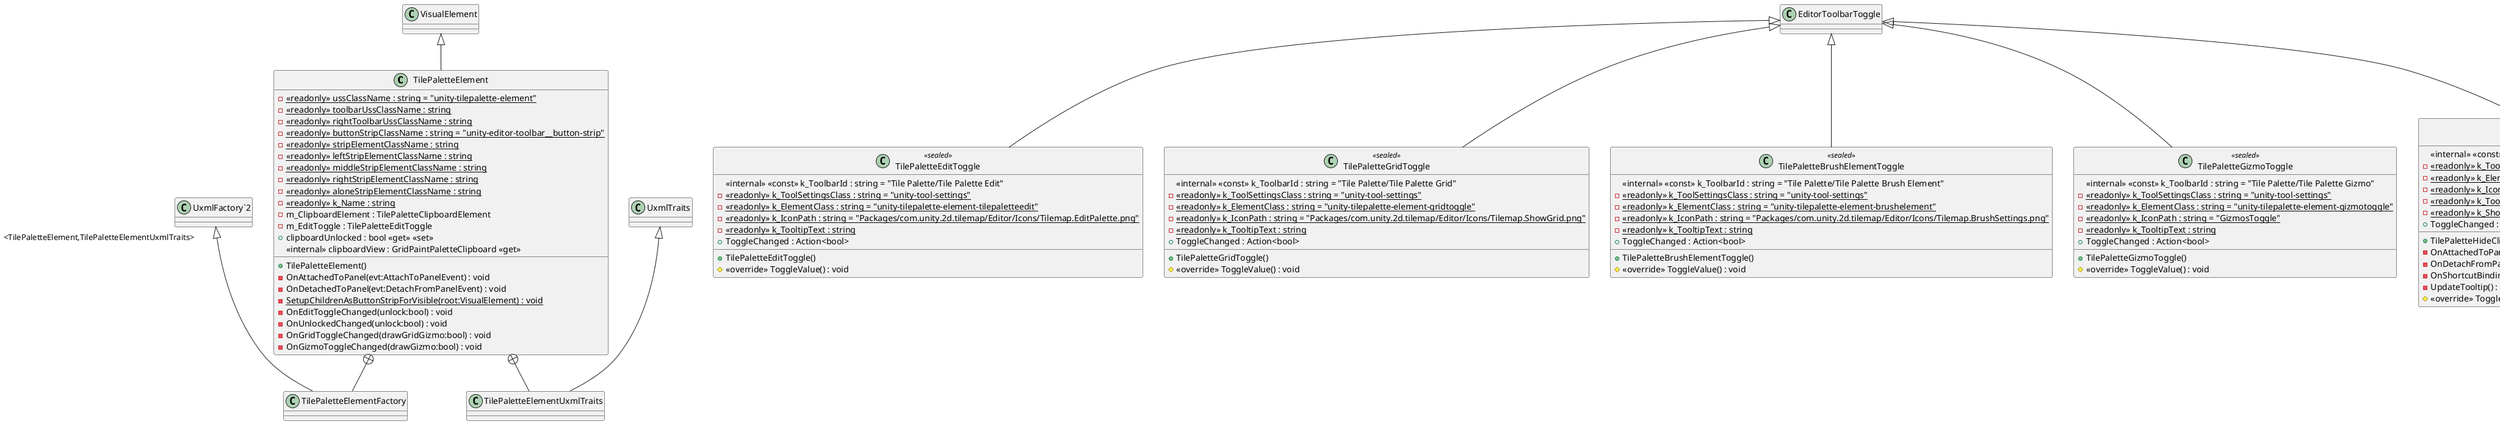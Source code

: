 @startuml
class TilePaletteElement {
    - {static} <<readonly>> ussClassName : string = "unity-tilepalette-element"
    - {static} <<readonly>> toolbarUssClassName : string
    - {static} <<readonly>> rightToolbarUssClassName : string
    - {static} <<readonly>> buttonStripClassName : string = "unity-editor-toolbar__button-strip"
    - {static} <<readonly>> stripElementClassName : string
    - {static} <<readonly>> leftStripElementClassName : string
    - {static} <<readonly>> middleStripElementClassName : string
    - {static} <<readonly>> rightStripElementClassName : string
    - {static} <<readonly>> aloneStripElementClassName : string
    - {static} <<readonly>> k_Name : string
    - m_ClipboardElement : TilePaletteClipboardElement
    - m_EditToggle : TilePaletteEditToggle
    + clipboardUnlocked : bool <<get>> <<set>>
    <<internal>> clipboardView : GridPaintPaletteClipboard <<get>>
    + TilePaletteElement()
    - OnAttachedToPanel(evt:AttachToPanelEvent) : void
    - OnDetachedToPanel(evt:DetachFromPanelEvent) : void
    - {static} SetupChildrenAsButtonStripForVisible(root:VisualElement) : void
    - OnEditToggleChanged(unlock:bool) : void
    - OnUnlockedChanged(unlock:bool) : void
    - OnGridToggleChanged(drawGridGizmo:bool) : void
    - OnGizmoToggleChanged(drawGizmo:bool) : void
}
class TilePaletteEditToggle <<sealed>> {
    <<internal>> <<const>> k_ToolbarId : string = "Tile Palette/Tile Palette Edit"
    - {static} <<readonly>> k_ToolSettingsClass : string = "unity-tool-settings"
    - {static} <<readonly>> k_ElementClass : string = "unity-tilepalette-element-tilepaletteedit"
    - {static} <<readonly>> k_IconPath : string = "Packages/com.unity.2d.tilemap/Editor/Icons/Tilemap.EditPalette.png"
    - {static} <<readonly>> k_TooltipText : string
    + ToggleChanged : Action<bool>
    + TilePaletteEditToggle()
    # <<override>> ToggleValue() : void
}
class TilePaletteGridToggle <<sealed>> {
    <<internal>> <<const>> k_ToolbarId : string = "Tile Palette/Tile Palette Grid"
    - {static} <<readonly>> k_ToolSettingsClass : string = "unity-tool-settings"
    - {static} <<readonly>> k_ElementClass : string = "unity-tilepalette-element-gridtoggle"
    - {static} <<readonly>> k_IconPath : string = "Packages/com.unity.2d.tilemap/Editor/Icons/Tilemap.ShowGrid.png"
    - {static} <<readonly>> k_TooltipText : string
    + ToggleChanged : Action<bool>
    + TilePaletteGridToggle()
    # <<override>> ToggleValue() : void
}
class TilePaletteBrushElementToggle <<sealed>> {
    <<internal>> <<const>> k_ToolbarId : string = "Tile Palette/Tile Palette Brush Element"
    - {static} <<readonly>> k_ToolSettingsClass : string = "unity-tool-settings"
    - {static} <<readonly>> k_ElementClass : string = "unity-tilepalette-element-brushelement"
    - {static} <<readonly>> k_IconPath : string = "Packages/com.unity.2d.tilemap/Editor/Icons/Tilemap.BrushSettings.png"
    - {static} <<readonly>> k_TooltipText : string
    + ToggleChanged : Action<bool>
    + TilePaletteBrushElementToggle()
    # <<override>> ToggleValue() : void
}
class TilePaletteGizmoToggle <<sealed>> {
    <<internal>> <<const>> k_ToolbarId : string = "Tile Palette/Tile Palette Gizmo"
    - {static} <<readonly>> k_ToolSettingsClass : string = "unity-tool-settings"
    - {static} <<readonly>> k_ElementClass : string = "unity-tilepalette-element-gizmotoggle"
    - {static} <<readonly>> k_IconPath : string = "GizmosToggle"
    - {static} <<readonly>> k_TooltipText : string
    + ToggleChanged : Action<bool>
    + TilePaletteGizmoToggle()
    # <<override>> ToggleValue() : void
}
class TilePaletteHideClipboardToggle <<sealed>> {
    <<internal>> <<const>> k_ToolbarId : string = "Tile Palette/Tile Palette Hide Clipboard"
    - {static} <<readonly>> k_ToolSettingsClass : string = "unity-tool-settings"
    - {static} <<readonly>> k_ElementClass : string = "unity-tilepalette-element-hideclipboard"
    - {static} <<readonly>> k_IconPath : string = "Packages/com.unity.2d.tilemap/Editor/Icons/Tilemap.ShowTilePalette.png"
    - {static} <<readonly>> k_TooltipFormatText : string
    - {static} <<readonly>> k_ShortcutId : string = "Grid Painting/Toggle SceneView Palette"
    + ToggleChanged : Action<bool>
    + TilePaletteHideClipboardToggle()
    - OnAttachedToPanel(evt:AttachToPanelEvent) : void
    - OnDetachFromPanel(evt:DetachFromPanelEvent) : void
    - OnShortcutBindingChanged(arg1:IShortcutProfileManager, arg2:Identifier, arg3:ShortcutBinding, arg4:ShortcutBinding) : void
    - UpdateTooltip() : void
    # <<override>> ToggleValue() : void
}
class TilePaletteElementFactory {
}
class TilePaletteElementUxmlTraits {
}
VisualElement <|-- TilePaletteElement
EditorToolbarToggle <|-- TilePaletteEditToggle
EditorToolbarToggle <|-- TilePaletteGridToggle
EditorToolbarToggle <|-- TilePaletteBrushElementToggle
EditorToolbarToggle <|-- TilePaletteGizmoToggle
EditorToolbarToggle <|-- TilePaletteHideClipboardToggle
TilePaletteElement +-- TilePaletteElementFactory
"UxmlFactory`2" "<TilePaletteElement,TilePaletteElementUxmlTraits>" <|-- TilePaletteElementFactory
TilePaletteElement +-- TilePaletteElementUxmlTraits
UxmlTraits <|-- TilePaletteElementUxmlTraits
@enduml
